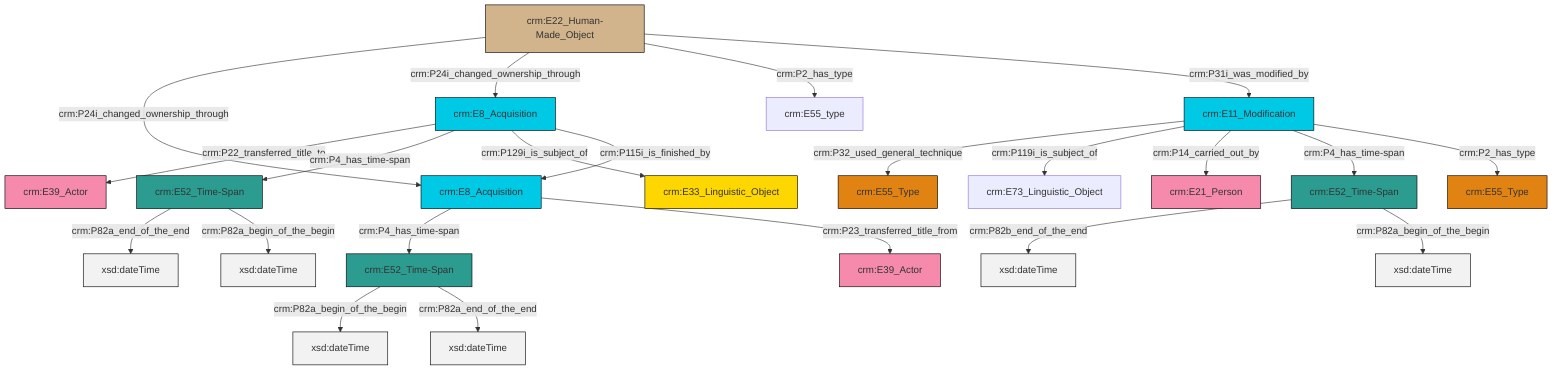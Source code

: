 graph TD
classDef Literal fill:#f2f2f2,stroke:#000000;
classDef CRM_Entity fill:#FFFFFF,stroke:#000000;
classDef Temporal_Entity fill:#00C9E6, stroke:#000000;
classDef Type fill:#E18312, stroke:#000000;
classDef Time-Span fill:#2C9C91, stroke:#000000;
classDef Appellation fill:#FFEB7F, stroke:#000000;
classDef Place fill:#008836, stroke:#000000;
classDef Persistent_Item fill:#B266B2, stroke:#000000;
classDef Conceptual_Object fill:#FFD700, stroke:#000000;
classDef Physical_Thing fill:#D2B48C, stroke:#000000;
classDef Actor fill:#f58aad, stroke:#000000;
classDef PC_Classes fill:#4ce600, stroke:#000000;
classDef Multi fill:#cccccc,stroke:#000000;

4["crm:E11_Modification"]:::Temporal_Entity -->|crm:P32_used_general_technique| 5["crm:E55_Type"]:::Type
6["crm:E52_Time-Span"]:::Time-Span -->|crm:P82a_end_of_the_end| 7[xsd:dateTime]:::Literal
8["crm:E52_Time-Span"]:::Time-Span -->|crm:P82a_begin_of_the_begin| 9[xsd:dateTime]:::Literal
12["crm:E8_Acquisition"]:::Temporal_Entity -->|crm:P22_transferred_title_to| 13["crm:E39_Actor"]:::Actor
2["crm:E22_Human-Made_Object"]:::Physical_Thing -->|crm:P24i_changed_ownership_through| 10["crm:E8_Acquisition"]:::Temporal_Entity
12["crm:E8_Acquisition"]:::Temporal_Entity -->|crm:P4_has_time-span| 6["crm:E52_Time-Span"]:::Time-Span
10["crm:E8_Acquisition"]:::Temporal_Entity -->|crm:P4_has_time-span| 8["crm:E52_Time-Span"]:::Time-Span
4["crm:E11_Modification"]:::Temporal_Entity -->|crm:P119i_is_subject_of| 15["crm:E73_Linguistic_Object"]:::Default
4["crm:E11_Modification"]:::Temporal_Entity -->|crm:P14_carried_out_by| 17["crm:E21_Person"]:::Actor
12["crm:E8_Acquisition"]:::Temporal_Entity -->|crm:P129i_is_subject_of| 19["crm:E33_Linguistic_Object"]:::Conceptual_Object
4["crm:E11_Modification"]:::Temporal_Entity -->|crm:P4_has_time-span| 22["crm:E52_Time-Span"]:::Time-Span
4["crm:E11_Modification"]:::Temporal_Entity -->|crm:P2_has_type| 23["crm:E55_Type"]:::Type
10["crm:E8_Acquisition"]:::Temporal_Entity -->|crm:P23_transferred_title_from| 20["crm:E39_Actor"]:::Actor
6["crm:E52_Time-Span"]:::Time-Span -->|crm:P82a_begin_of_the_begin| 27[xsd:dateTime]:::Literal
22["crm:E52_Time-Span"]:::Time-Span -->|crm:P82b_end_of_the_end| 28[xsd:dateTime]:::Literal
2["crm:E22_Human-Made_Object"]:::Physical_Thing -->|crm:P24i_changed_ownership_through| 12["crm:E8_Acquisition"]:::Temporal_Entity
2["crm:E22_Human-Made_Object"]:::Physical_Thing -->|crm:P2_has_type| 0["crm:E55_type"]:::Default
2["crm:E22_Human-Made_Object"]:::Physical_Thing -->|crm:P31i_was_modified_by| 4["crm:E11_Modification"]:::Temporal_Entity
8["crm:E52_Time-Span"]:::Time-Span -->|crm:P82a_end_of_the_end| 34[xsd:dateTime]:::Literal
22["crm:E52_Time-Span"]:::Time-Span -->|crm:P82a_begin_of_the_begin| 35[xsd:dateTime]:::Literal
12["crm:E8_Acquisition"]:::Temporal_Entity -->|crm:P115i_is_finished_by| 10["crm:E8_Acquisition"]:::Temporal_Entity